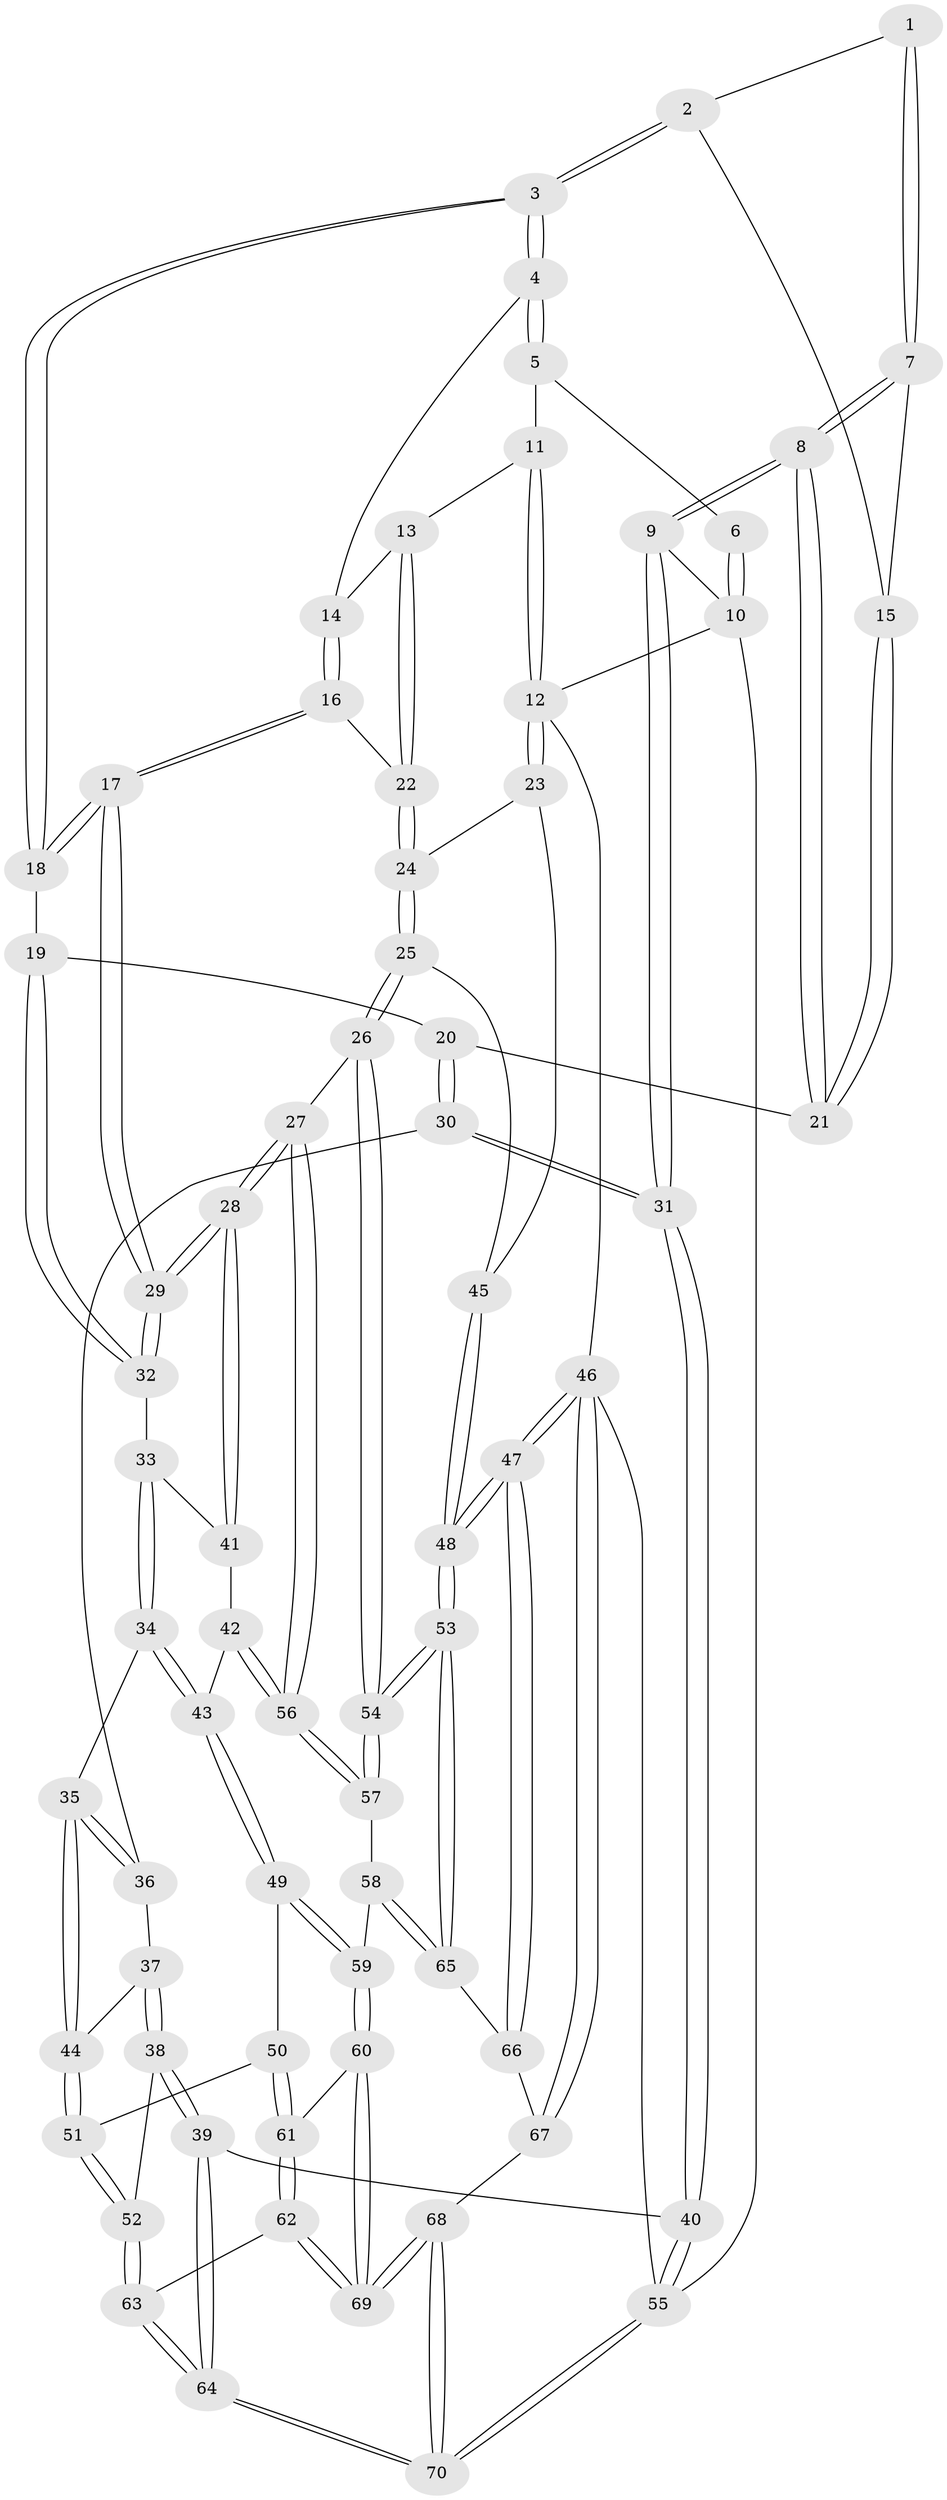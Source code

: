 // Generated by graph-tools (version 1.1) at 2025/00/03/09/25 05:00:52]
// undirected, 70 vertices, 172 edges
graph export_dot {
graph [start="1"]
  node [color=gray90,style=filled];
  1 [pos="+0.10824740358774654+0"];
  2 [pos="+0.12282104231993042+0.0775806606691886"];
  3 [pos="+0.3279600682442897+0.15312209324438317"];
  4 [pos="+0.4098834359413726+0"];
  5 [pos="+0.39180797764197256+0"];
  6 [pos="+0.10701554405800821+0"];
  7 [pos="+0+0.1376672316643738"];
  8 [pos="+0+0.2063895586417195"];
  9 [pos="+0+0.22495202642512352"];
  10 [pos="+0+0"];
  11 [pos="+0.9423536460892422+0"];
  12 [pos="+1+0"];
  13 [pos="+0.8067517871461636+0.05969446823537696"];
  14 [pos="+0.4414852210316097+0"];
  15 [pos="+0.10236725647582204+0.11899875278205789"];
  16 [pos="+0.6365347787908517+0.18909722719648156"];
  17 [pos="+0.5731556206951741+0.30873760119852256"];
  18 [pos="+0.3256942886555011+0.1780044344673422"];
  19 [pos="+0.25209258805057616+0.27776533122352337"];
  20 [pos="+0.1838884145652358+0.27584267971306453"];
  21 [pos="+0.146404531859909+0.24320208150823197"];
  22 [pos="+0.7950803400171371+0.12806024257643087"];
  23 [pos="+1+0.2550484387785475"];
  24 [pos="+0.8579689900034636+0.19749240520134753"];
  25 [pos="+0.8171431148415158+0.4527748520610853"];
  26 [pos="+0.8136517384944909+0.45882054334141215"];
  27 [pos="+0.5866280933611728+0.47557082908766585"];
  28 [pos="+0.5812179769668835+0.45979466199144975"];
  29 [pos="+0.5753719647255807+0.43450364811428416"];
  30 [pos="+0.09175131596293323+0.3623455508387219"];
  31 [pos="+0+0.30772832915904336"];
  32 [pos="+0.25888909243525404+0.2943343989814356"];
  33 [pos="+0.2677032779516233+0.3908676531823795"];
  34 [pos="+0.24753485283319032+0.46812718797933356"];
  35 [pos="+0.2136739039516415+0.48417392803771675"];
  36 [pos="+0.09343658840976188+0.37854222100456575"];
  37 [pos="+0.0790173754819096+0.4462636085288901"];
  38 [pos="+0+0.66996287017031"];
  39 [pos="+0+0.6740785037223443"];
  40 [pos="+0+0.6819084278198259"];
  41 [pos="+0.2797943473929424+0.3953075125339447"];
  42 [pos="+0.46273076190905593+0.5218772193110163"];
  43 [pos="+0.34681226142132865+0.562837064804876"];
  44 [pos="+0.1919327710864401+0.5034659861760599"];
  45 [pos="+1+0.2941876402458041"];
  46 [pos="+1+1"];
  47 [pos="+1+1"];
  48 [pos="+1+0.8358242831733553"];
  49 [pos="+0.31371397274300383+0.636097270504874"];
  50 [pos="+0.31299782642285817+0.6366905671181879"];
  51 [pos="+0.10768844403436541+0.6440371819797358"];
  52 [pos="+0.05737114018886726+0.6746462795132381"];
  53 [pos="+1+0.8184370226645702"];
  54 [pos="+1+0.7415074808137547"];
  55 [pos="+0+1"];
  56 [pos="+0.5785695702366148+0.49312790471631307"];
  57 [pos="+0.5855643237905686+0.593215247250225"];
  58 [pos="+0.5689019106091313+0.7726333996818133"];
  59 [pos="+0.5497202052154628+0.7796657626082611"];
  60 [pos="+0.4717190354858961+0.8309974353326647"];
  61 [pos="+0.29611805930863516+0.8550547639184779"];
  62 [pos="+0.26703785217375964+0.8727161334157152"];
  63 [pos="+0.26461458698321483+0.8738891895402623"];
  64 [pos="+0.20225842770146107+1"];
  65 [pos="+0.5848266472628783+0.7841644291758821"];
  66 [pos="+0.6138107193574516+0.8821812750750709"];
  67 [pos="+0.556403646453865+1"];
  68 [pos="+0.4871000867006316+1"];
  69 [pos="+0.46419293741136086+1"];
  70 [pos="+0.14329862986940123+1"];
  1 -- 2;
  1 -- 7;
  1 -- 7;
  2 -- 3;
  2 -- 3;
  2 -- 15;
  3 -- 4;
  3 -- 4;
  3 -- 18;
  3 -- 18;
  4 -- 5;
  4 -- 5;
  4 -- 14;
  5 -- 6;
  5 -- 11;
  6 -- 10;
  6 -- 10;
  7 -- 8;
  7 -- 8;
  7 -- 15;
  8 -- 9;
  8 -- 9;
  8 -- 21;
  8 -- 21;
  9 -- 10;
  9 -- 31;
  9 -- 31;
  10 -- 12;
  10 -- 55;
  11 -- 12;
  11 -- 12;
  11 -- 13;
  12 -- 23;
  12 -- 23;
  12 -- 46;
  13 -- 14;
  13 -- 22;
  13 -- 22;
  14 -- 16;
  14 -- 16;
  15 -- 21;
  15 -- 21;
  16 -- 17;
  16 -- 17;
  16 -- 22;
  17 -- 18;
  17 -- 18;
  17 -- 29;
  17 -- 29;
  18 -- 19;
  19 -- 20;
  19 -- 32;
  19 -- 32;
  20 -- 21;
  20 -- 30;
  20 -- 30;
  22 -- 24;
  22 -- 24;
  23 -- 24;
  23 -- 45;
  24 -- 25;
  24 -- 25;
  25 -- 26;
  25 -- 26;
  25 -- 45;
  26 -- 27;
  26 -- 54;
  26 -- 54;
  27 -- 28;
  27 -- 28;
  27 -- 56;
  27 -- 56;
  28 -- 29;
  28 -- 29;
  28 -- 41;
  28 -- 41;
  29 -- 32;
  29 -- 32;
  30 -- 31;
  30 -- 31;
  30 -- 36;
  31 -- 40;
  31 -- 40;
  32 -- 33;
  33 -- 34;
  33 -- 34;
  33 -- 41;
  34 -- 35;
  34 -- 43;
  34 -- 43;
  35 -- 36;
  35 -- 36;
  35 -- 44;
  35 -- 44;
  36 -- 37;
  37 -- 38;
  37 -- 38;
  37 -- 44;
  38 -- 39;
  38 -- 39;
  38 -- 52;
  39 -- 40;
  39 -- 64;
  39 -- 64;
  40 -- 55;
  40 -- 55;
  41 -- 42;
  42 -- 43;
  42 -- 56;
  42 -- 56;
  43 -- 49;
  43 -- 49;
  44 -- 51;
  44 -- 51;
  45 -- 48;
  45 -- 48;
  46 -- 47;
  46 -- 47;
  46 -- 67;
  46 -- 67;
  46 -- 55;
  47 -- 48;
  47 -- 48;
  47 -- 66;
  47 -- 66;
  48 -- 53;
  48 -- 53;
  49 -- 50;
  49 -- 59;
  49 -- 59;
  50 -- 51;
  50 -- 61;
  50 -- 61;
  51 -- 52;
  51 -- 52;
  52 -- 63;
  52 -- 63;
  53 -- 54;
  53 -- 54;
  53 -- 65;
  53 -- 65;
  54 -- 57;
  54 -- 57;
  55 -- 70;
  55 -- 70;
  56 -- 57;
  56 -- 57;
  57 -- 58;
  58 -- 59;
  58 -- 65;
  58 -- 65;
  59 -- 60;
  59 -- 60;
  60 -- 61;
  60 -- 69;
  60 -- 69;
  61 -- 62;
  61 -- 62;
  62 -- 63;
  62 -- 69;
  62 -- 69;
  63 -- 64;
  63 -- 64;
  64 -- 70;
  64 -- 70;
  65 -- 66;
  66 -- 67;
  67 -- 68;
  68 -- 69;
  68 -- 69;
  68 -- 70;
  68 -- 70;
}
